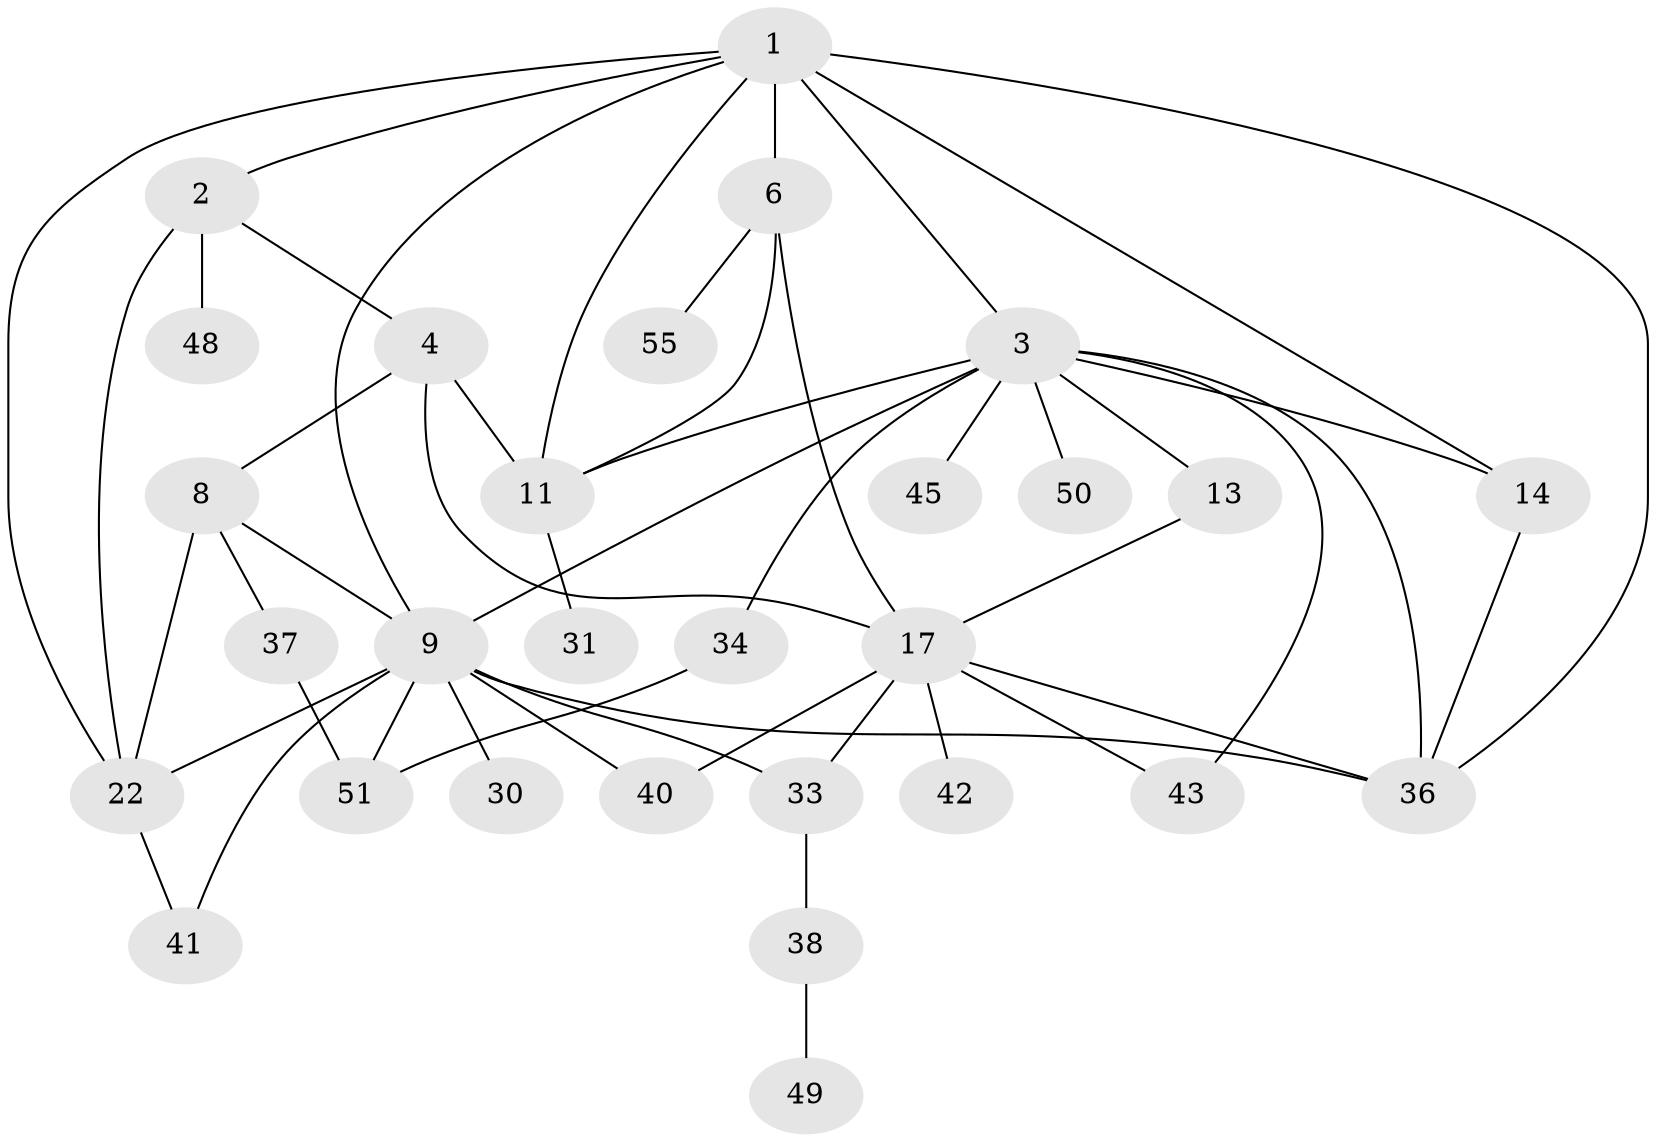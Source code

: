 // original degree distribution, {6: 0.017241379310344827, 4: 0.1724137931034483, 7: 0.017241379310344827, 5: 0.10344827586206896, 3: 0.22413793103448276, 2: 0.25862068965517243, 1: 0.20689655172413793}
// Generated by graph-tools (version 1.1) at 2025/13/03/09/25 04:13:29]
// undirected, 29 vertices, 49 edges
graph export_dot {
graph [start="1"]
  node [color=gray90,style=filled];
  1 [super="+28+5"];
  2;
  3 [super="+12+7"];
  4 [super="+47"];
  6 [super="+25+20"];
  8 [super="+58+32"];
  9 [super="+10+15+16"];
  11 [super="+19+23"];
  13;
  14 [super="+52"];
  17 [super="+24+29"];
  22 [super="+35+56"];
  30;
  31;
  33;
  34;
  36 [super="+46"];
  37;
  38;
  40;
  41 [super="+44"];
  42;
  43;
  45;
  48;
  49;
  50;
  51;
  55;
  1 -- 2;
  1 -- 3;
  1 -- 6 [weight=3];
  1 -- 11;
  1 -- 14 [weight=2];
  1 -- 36;
  1 -- 22;
  1 -- 9;
  2 -- 4;
  2 -- 48;
  2 -- 22;
  3 -- 9;
  3 -- 13;
  3 -- 50;
  3 -- 34;
  3 -- 14;
  3 -- 43;
  3 -- 45;
  3 -- 36;
  3 -- 11;
  4 -- 8;
  4 -- 11;
  4 -- 17;
  6 -- 17;
  6 -- 55;
  6 -- 11;
  8 -- 37;
  8 -- 22;
  8 -- 9;
  9 -- 36;
  9 -- 22;
  9 -- 40;
  9 -- 30;
  9 -- 51;
  9 -- 41;
  9 -- 33;
  11 -- 31;
  13 -- 17;
  14 -- 36;
  17 -- 42;
  17 -- 33;
  17 -- 36;
  17 -- 40;
  17 -- 43;
  22 -- 41;
  33 -- 38;
  34 -- 51;
  37 -- 51;
  38 -- 49;
}
